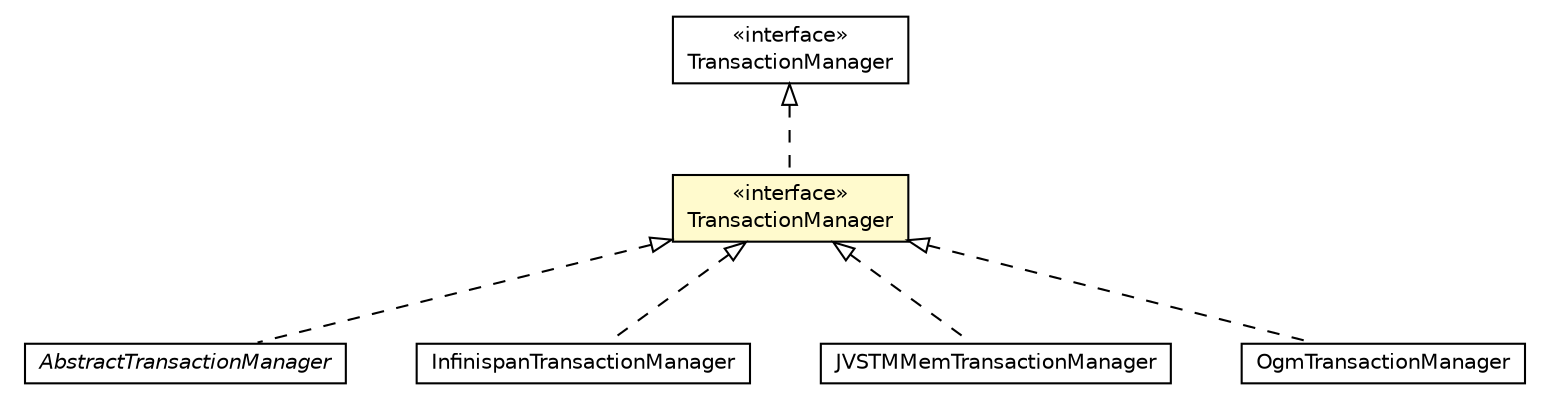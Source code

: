 #!/usr/local/bin/dot
#
# Class diagram 
# Generated by UMLGraph version 5.1 (http://www.umlgraph.org/)
#

digraph G {
	edge [fontname="Helvetica",fontsize=10,labelfontname="Helvetica",labelfontsize=10];
	node [fontname="Helvetica",fontsize=10,shape=plaintext];
	nodesep=0.25;
	ranksep=0.5;
	// pt.ist.fenixframework.TransactionManager
	c19353 [label=<<table title="pt.ist.fenixframework.TransactionManager" border="0" cellborder="1" cellspacing="0" cellpadding="2" port="p" bgcolor="lemonChiffon" href="./TransactionManager.html">
		<tr><td><table border="0" cellspacing="0" cellpadding="1">
<tr><td align="center" balign="center"> &#171;interface&#187; </td></tr>
<tr><td align="center" balign="center"> TransactionManager </td></tr>
		</table></td></tr>
		</table>>, fontname="Helvetica", fontcolor="black", fontsize=10.0];
	// pt.ist.fenixframework.core.AbstractTransactionManager
	c19381 [label=<<table title="pt.ist.fenixframework.core.AbstractTransactionManager" border="0" cellborder="1" cellspacing="0" cellpadding="2" port="p" href="./core/AbstractTransactionManager.html">
		<tr><td><table border="0" cellspacing="0" cellpadding="1">
<tr><td align="center" balign="center"><font face="Helvetica-Oblique"> AbstractTransactionManager </font></td></tr>
		</table></td></tr>
		</table>>, fontname="Helvetica", fontcolor="black", fontsize=10.0];
	// pt.ist.fenixframework.backend.infinispan.InfinispanTransactionManager
	c19550 [label=<<table title="pt.ist.fenixframework.backend.infinispan.InfinispanTransactionManager" border="0" cellborder="1" cellspacing="0" cellpadding="2" port="p" href="./backend/infinispan/InfinispanTransactionManager.html">
		<tr><td><table border="0" cellspacing="0" cellpadding="1">
<tr><td align="center" balign="center"> InfinispanTransactionManager </td></tr>
		</table></td></tr>
		</table>>, fontname="Helvetica", fontcolor="black", fontsize=10.0];
	// pt.ist.fenixframework.backend.jvstmmem.JVSTMMemTransactionManager
	c19627 [label=<<table title="pt.ist.fenixframework.backend.jvstmmem.JVSTMMemTransactionManager" border="0" cellborder="1" cellspacing="0" cellpadding="2" port="p" href="./backend/jvstmmem/JVSTMMemTransactionManager.html">
		<tr><td><table border="0" cellspacing="0" cellpadding="1">
<tr><td align="center" balign="center"> JVSTMMemTransactionManager </td></tr>
		</table></td></tr>
		</table>>, fontname="Helvetica", fontcolor="black", fontsize=10.0];
	// pt.ist.fenixframework.backend.ogm.OgmTransactionManager
	c19699 [label=<<table title="pt.ist.fenixframework.backend.ogm.OgmTransactionManager" border="0" cellborder="1" cellspacing="0" cellpadding="2" port="p" href="./backend/ogm/OgmTransactionManager.html">
		<tr><td><table border="0" cellspacing="0" cellpadding="1">
<tr><td align="center" balign="center"> OgmTransactionManager </td></tr>
		</table></td></tr>
		</table>>, fontname="Helvetica", fontcolor="black", fontsize=10.0];
	//pt.ist.fenixframework.TransactionManager implements javax.transaction.TransactionManager
	c19706:p -> c19353:p [dir=back,arrowtail=empty,style=dashed];
	//pt.ist.fenixframework.core.AbstractTransactionManager implements pt.ist.fenixframework.TransactionManager
	c19353:p -> c19381:p [dir=back,arrowtail=empty,style=dashed];
	//pt.ist.fenixframework.backend.infinispan.InfinispanTransactionManager implements pt.ist.fenixframework.TransactionManager
	c19353:p -> c19550:p [dir=back,arrowtail=empty,style=dashed];
	//pt.ist.fenixframework.backend.jvstmmem.JVSTMMemTransactionManager implements pt.ist.fenixframework.TransactionManager
	c19353:p -> c19627:p [dir=back,arrowtail=empty,style=dashed];
	//pt.ist.fenixframework.backend.ogm.OgmTransactionManager implements pt.ist.fenixframework.TransactionManager
	c19353:p -> c19699:p [dir=back,arrowtail=empty,style=dashed];
	// javax.transaction.TransactionManager
	c19706 [label=<<table title="javax.transaction.TransactionManager" border="0" cellborder="1" cellspacing="0" cellpadding="2" port="p" href="http://java.sun.com/j2se/1.4.2/docs/api/javax/transaction/TransactionManager.html">
		<tr><td><table border="0" cellspacing="0" cellpadding="1">
<tr><td align="center" balign="center"> &#171;interface&#187; </td></tr>
<tr><td align="center" balign="center"> TransactionManager </td></tr>
		</table></td></tr>
		</table>>, fontname="Helvetica", fontcolor="black", fontsize=10.0];
}

